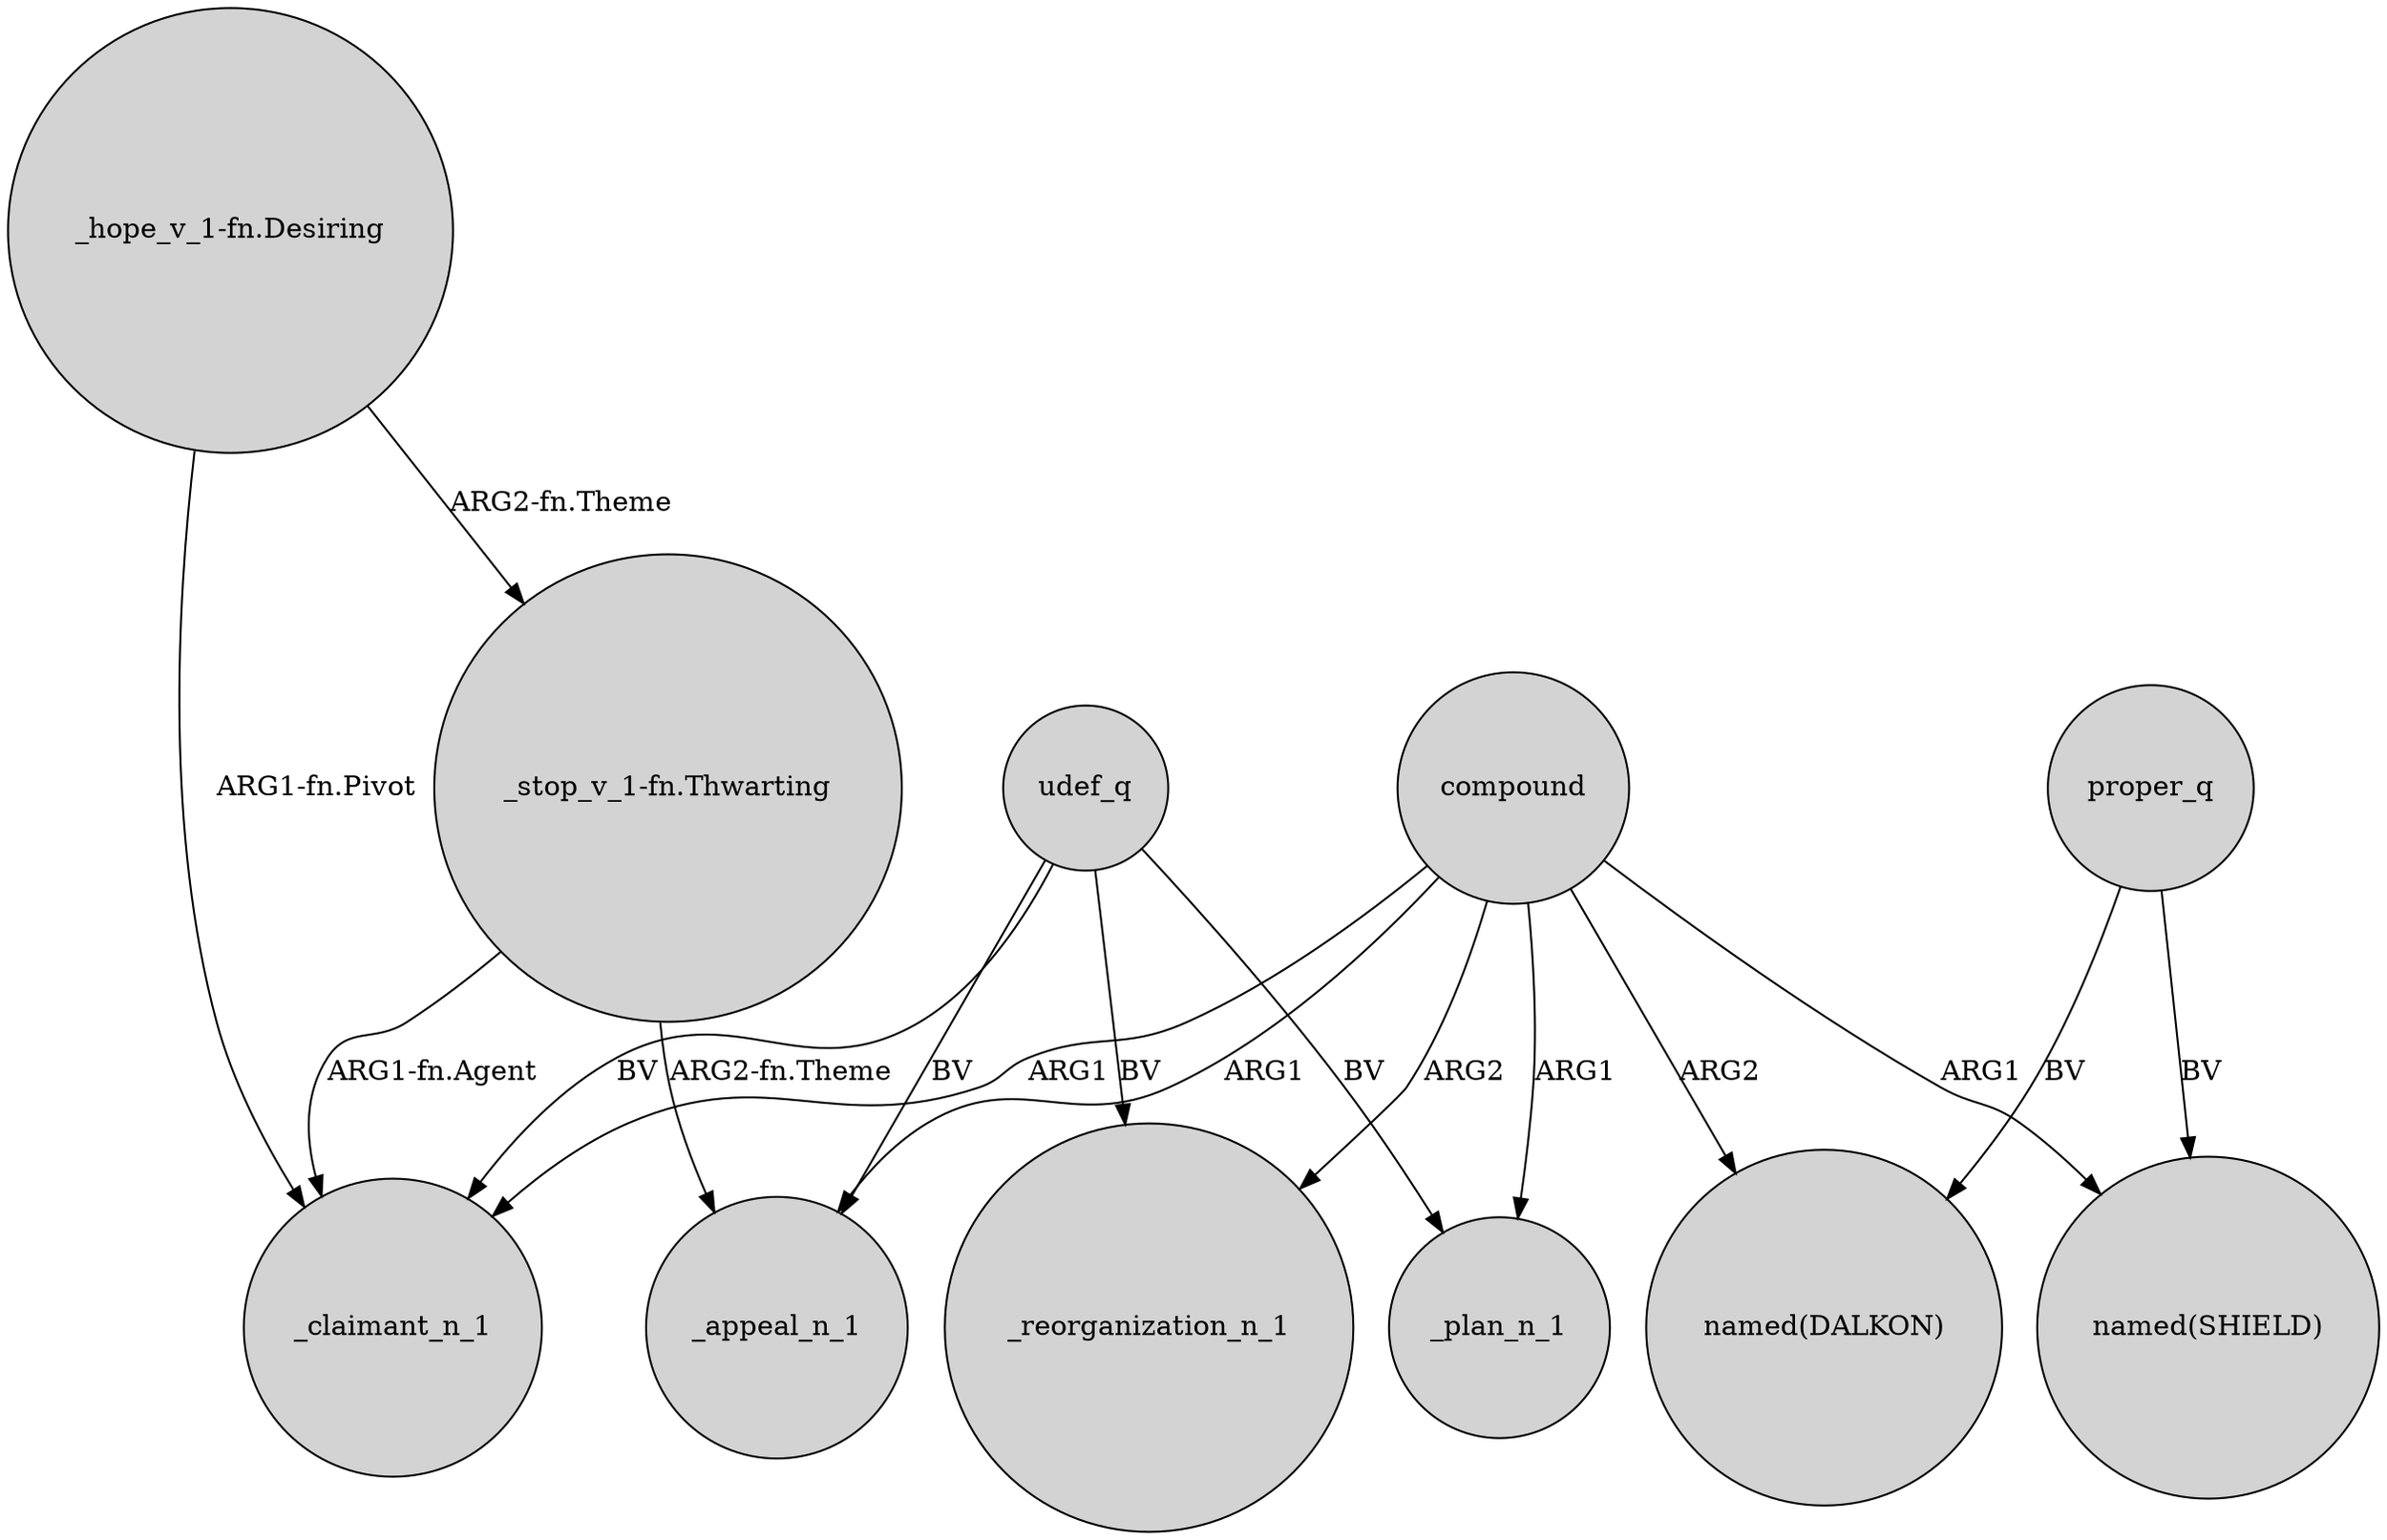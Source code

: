 digraph {
	node [shape=circle style=filled]
	compound -> _appeal_n_1 [label=ARG1]
	"_hope_v_1-fn.Desiring" -> _claimant_n_1 [label="ARG1-fn.Pivot"]
	udef_q -> _claimant_n_1 [label=BV]
	udef_q -> _appeal_n_1 [label=BV]
	compound -> _plan_n_1 [label=ARG1]
	compound -> "named(DALKON)" [label=ARG2]
	compound -> _reorganization_n_1 [label=ARG2]
	compound -> _claimant_n_1 [label=ARG1]
	udef_q -> _plan_n_1 [label=BV]
	compound -> "named(SHIELD)" [label=ARG1]
	proper_q -> "named(DALKON)" [label=BV]
	"_stop_v_1-fn.Thwarting" -> _appeal_n_1 [label="ARG2-fn.Theme"]
	udef_q -> _reorganization_n_1 [label=BV]
	"_stop_v_1-fn.Thwarting" -> _claimant_n_1 [label="ARG1-fn.Agent"]
	proper_q -> "named(SHIELD)" [label=BV]
	"_hope_v_1-fn.Desiring" -> "_stop_v_1-fn.Thwarting" [label="ARG2-fn.Theme"]
}

